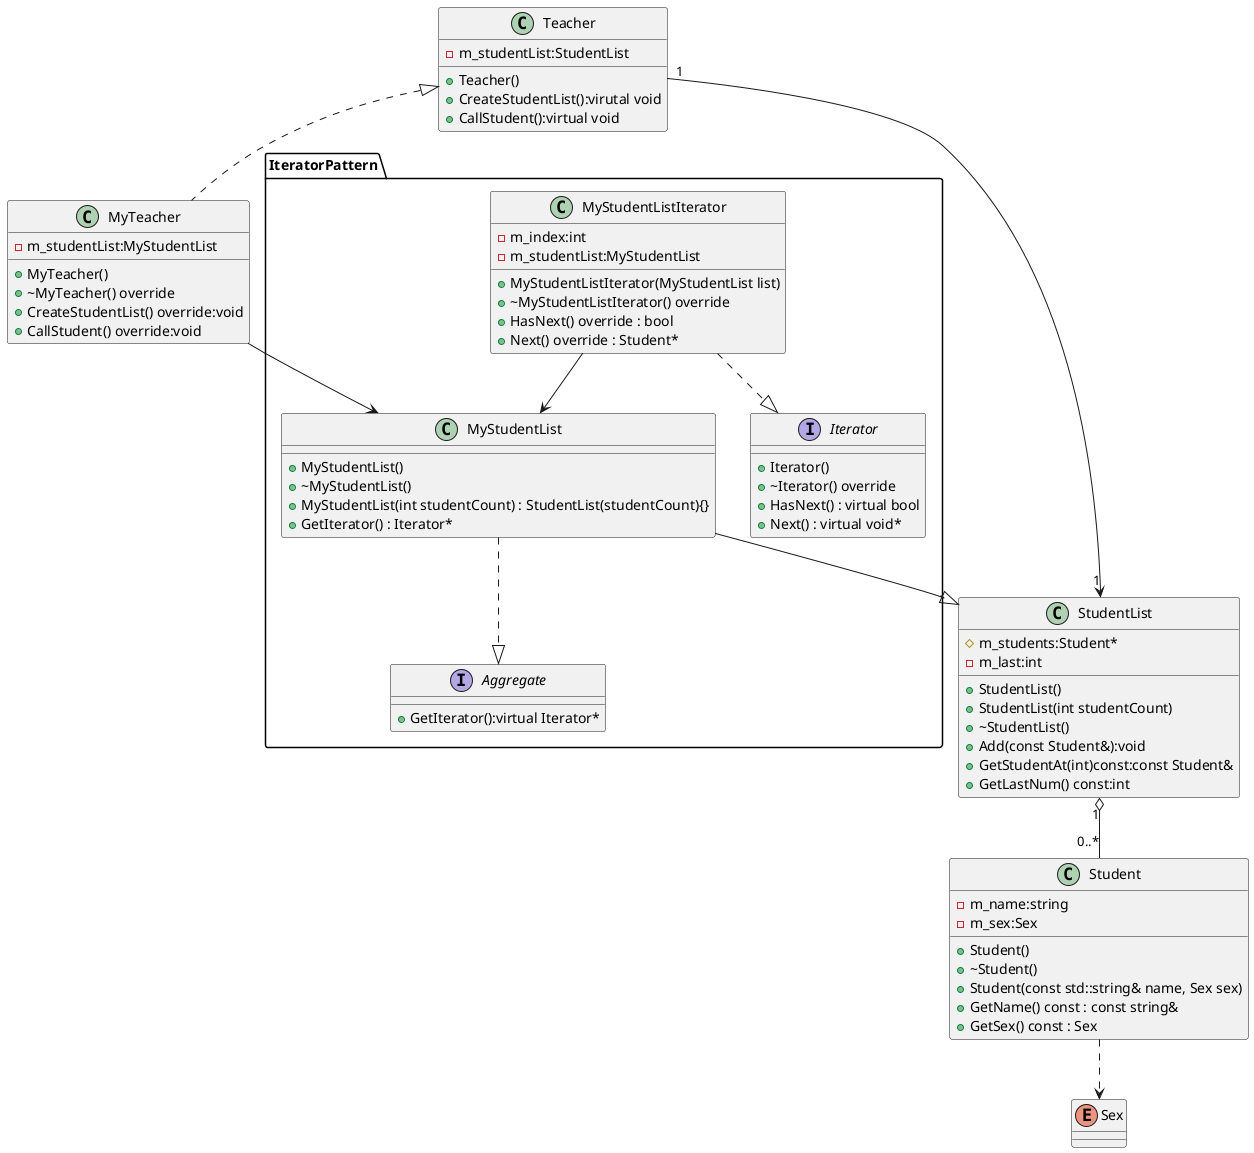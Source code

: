 @startuml Iterator

class Teacher{
    +Teacher()
    +CreateStudentList():virutal void
    +CallStudent():virtual void
    -m_studentList:StudentList
}
enum Sex{

}
class Student{
    +Student()
    +~Student()
    +Student(const std::string& name, Sex sex)
    +GetName() const : const string&
    +GetSex() const : Sex
    -m_name:string
    -m_sex:Sex
}
class MyTeacher{
    +MyTeacher()
    +~MyTeacher() override
    +CreateStudentList() override:void
    +CallStudent() override:void
    -m_studentList:MyStudentList
}
class StudentList{
    +StudentList()
    +StudentList(int studentCount)
    +~StudentList()
    +Add(const Student&):void
    +GetStudentAt(int)const:const Student&
    +GetLastNum() const:int
    #m_students:Student*
    -m_last:int
}
package IteratorPattern {
class MyStudentList{
+MyStudentList()
+~MyStudentList()
+MyStudentList(int studentCount) : StudentList(studentCount){}
+GetIterator() : Iterator*
}

class MyStudentListIterator {
    +MyStudentListIterator(MyStudentList list)
    +~MyStudentListIterator() override
    +HasNext() override : bool
    +Next() override : Student*
    -m_index:int
    -m_studentList:MyStudentList
}

interface Iterator {
    +Iterator()
    +~Iterator() override
    +HasNext() : virtual bool
    +Next() : virtual void*
}

interface Aggregate {
    + GetIterator():virtual Iterator*
}
}
Teacher <|.. MyTeacher
Teacher "1" --> "1" StudentList
MyTeacher --> MyStudentList
StudentList "1" o-- "0..*" Student
MyStudentListIterator --> MyStudentList
MyStudentListIterator ..|> Iterator
MyStudentList ..|> Aggregate
MyStudentList --|> StudentList
Student ..> Sex

@enduml